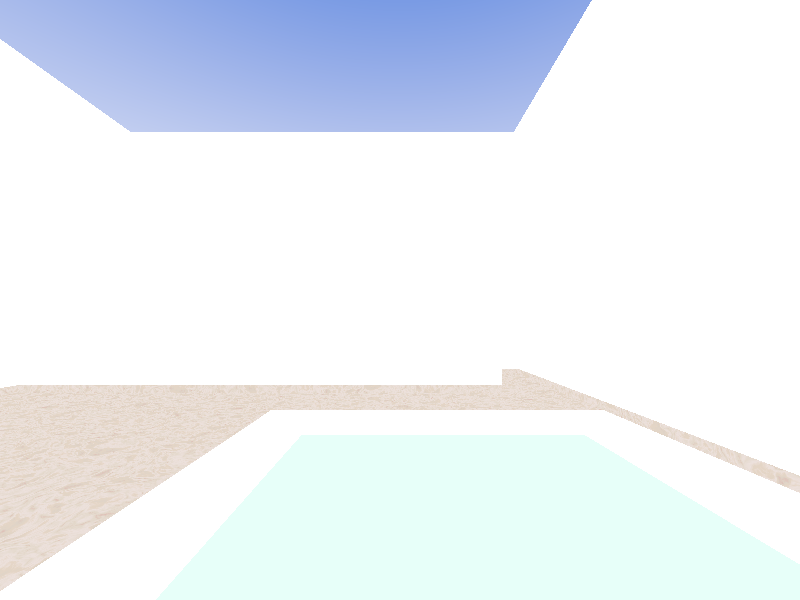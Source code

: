 #version 3.7;
global_settings{ 
  assumed_gamma 1.0 
  max_trace_level 10
}
#default{ 
  finish{ ambient 0.1 diffuse 0.9 }
}

#include "colors.inc"
#include "textures.inc"
#include "glass.inc"
#include "metals.inc"
#include "golds.inc"
#include "stones.inc"
#include "woods.inc"
#include "shapes.inc"
#include "shapes2.inc"
#include "functions.inc"
#include "math.inc"
#include "transforms.inc"

#declare Camera_0 = camera {angle 100
                            location  <2 , 2 ,0>
                            right     x*image_width/image_height
                            look_at   <2 , 2.5, 7>}
camera{ Camera_0 }

// sun
light_source{<238,700,-100> color White*0.7 parallel}
light_source{<2,10,0> color rgb<1,1,1>*0.2 shadowless}


// sky ------------------------------------
sphere{<0,0,0>,1 hollow
 texture{
  pigment{gradient <0,1,0>
          color_map{
           [0.0 color White]
           [0.8 color rgb<0.1,0.25,0.75>]
           [1.0 color rgb<0.1,0.25,0.75>] }
         } // end pigment
  finish {ambient 1 diffuse 0}
  } // end of texture
 scale 10000
 } // end of sphere -----------------------

#declare Pool_Tex = 
          texture{ pigment{ color White }
          finish{
            brilliance 0.6
            ambient 0.6
          }  
} 

#declare Pool_X = 5.75;
#declare Pool_Y = 3.00;
#declare Pool_Z = 7.00;
#declare Pool_Inner_Size = <5,-2,8>;
#declare Border = 1.00;  

#declare Pool_Transformation = 
  transform{ rotate<0,0,0> 
             translate<-2.5,0,-6>
           } 


#declare Pool_Inner = 
  box{<0,-Pool_Y,0>,<Pool_X,Pool_Y,Pool_Z>   
     }
#declare Pool_Outer = 
  box{<-Border, -Pool_Y-0.01, -Border> ,
      <Pool_X+Border,0.001,Pool_Z+Border> 
     }

#declare Pool = 
difference{
 object{ Pool_Outer texture{Pool_Tex}}
 object{ Pool_Inner texture{Pool_Tex}} 
} 

#declare Right_Wall =
  box {
    <Pool_X+Border, 0, 0>, <Pool_X+2*Border, 10, Pool_Z+18> // <x, y, z> near lower left corner, <x, y, z> far upper right corner
  }

#declare Right_Border =
  box {
    <Pool_X+Border-0.01, 0, 0>, <Pool_X+2*Border, 0.2, Pool_Z+18> // <x, y, z> near lower left corner, <x, y, z> far upper right corner
  }

#declare Left_Wall =
box {
  <Pool_X-15, 0, 0>, <Pool_X-17, 10, Pool_Z+18> // <x, y, z> near lower left corner, <x, y, z> far upper right corner
}

#declare Left_Border =
box {
  <Pool_X-15+0.01, 0, 0>, <Pool_X-17, 0.2, Pool_Z+18> // <x, y, z> near lower left corner, <x, y, z> far upper right corner
}

#declare Front_Wall =
  box {
    <Pool_X+2*Border+0.01, 10, Pool_Z+6.5>, <Pool_X-20,0,Pool_Z+7.5> // <x, y, z> near lower left corner, <x, y, z> far upper right corner
  }
  
#declare Front_Border =
  box {
    <Pool_X+2*Border+0.01, 0.2, Pool_Z+6.5-0.01>, <Pool_X-20,0,Pool_Z+7.5> // <x, y, z> near lower left corner, <x, y, z> far upper right corner
  }

#declare Mid_Wall =
  box {
    <Pool_X-21, 7, Pool_Z+3>, <5,0,Pool_Z+4> // <x, y, z> near lower left corner, <x, y, z> far upper right corner
  }

#declare Mid_Border =
  box {
    <Pool_X-21, 0.2, Pool_Z+3-0.01>, <5,0,Pool_Z+4> // <x, y, z> near lower left corner, <x, y, z> far upper right corner
  }

#declare Back_Wall =
  box {
    <Pool_X+2*Border+0.01, 10, -3>, <Pool_X-20,0,-4> // <x, y, z> near lower left corner, <x, y, z> far upper right corner
  }
  


// ground : TO BE MOVED
difference{
 plane{ <0,1,0>, 0 
  texture {
    T_Grnt0
    finish{
      brilliance .6
      ambient 0.6
    }
    
  }
 }
 object{ Pool_Outer  
        texture{ Pool_Tex } 
       } 
} 

// placing of the pool: TO BE MOVED 
object{ Pool }   

// transparent pool water //TODO: ADAPT 
#declare Water_Material =  
material{    
 texture{ 
    //pigment{ rgbf<.93,.95,.5,0.9>*0.95}
    pigment{ rgbf<0.77,1,0.76,1>}
     
          finish { ambient 0.0
                   diffuse 0.15
                   reflection 0.2
                   specular 0.6
                   roughness 0.005
                   reflection { 0.2, 1.0 fresnel on }
                   conserve_energy
                 }
           } // end of texture
         
          interior{ ior 1.33 
                    fade_power 1001
                    fade_distance 0.5
                    fade_color <0.8,0.8,0.8> 
                } // end of interior
        } // end of material

// pigment pattern for modulation  
// it will be applied as a function on y axis
// creating a wavy surface.
#declare Pigment_01 =  
 pigment{ //bumps 
          //turbulence 0
          scale <3,1,3>*0.12
          translate<1,0,0>
 } 

#declare Pigment_Function_01 = 
function { 
  pigment { Pigment_01 }
} 

isosurface {
 function{
   y
   +Pigment_Function_01(x,y,z).gray*0.2  
  } 
  threshold -0.25
 contained_by{ 
   box{<-Border,-Pool_Y-1.01,-Border>, 
       < Pool_X+Border,1, Pool_Z+Border> 
      } 
    } 
 accuracy 0.01
 max_gradient 2
 material{ M_Green_Glass }
 
}

union {
  object{
      Right_Wall
  }
  object{
      Left_Wall
    
  }
  object{
    Front_Wall
  }
  object{
    Mid_Wall
  }
  texture{ 
    pigment { 
       color White
      // Green
    }
    // finish { 
    //   brilliance 0.5
    //   specular 0.6
    //   crand 0.05 
    //   }    
      finish {
        brilliance 0.5 
        crand 0.05 
        ambient 0.62
        diffuse 0.6
        phong 1
      }
      normal {
        bumps 0.1
        scale 1.5
      }
   }

  
   
}

object {
  Back_Wall
  texture{ 
    pigment { 
      White
      // Green
    }
    finish {
      reflection {1}
    }
  }
}

union{
  object{ Right_Border }
  object{ Left_Border }
  object{ Front_Border }
  object{ Mid_Border }

  texture {T_Grnt0}
}